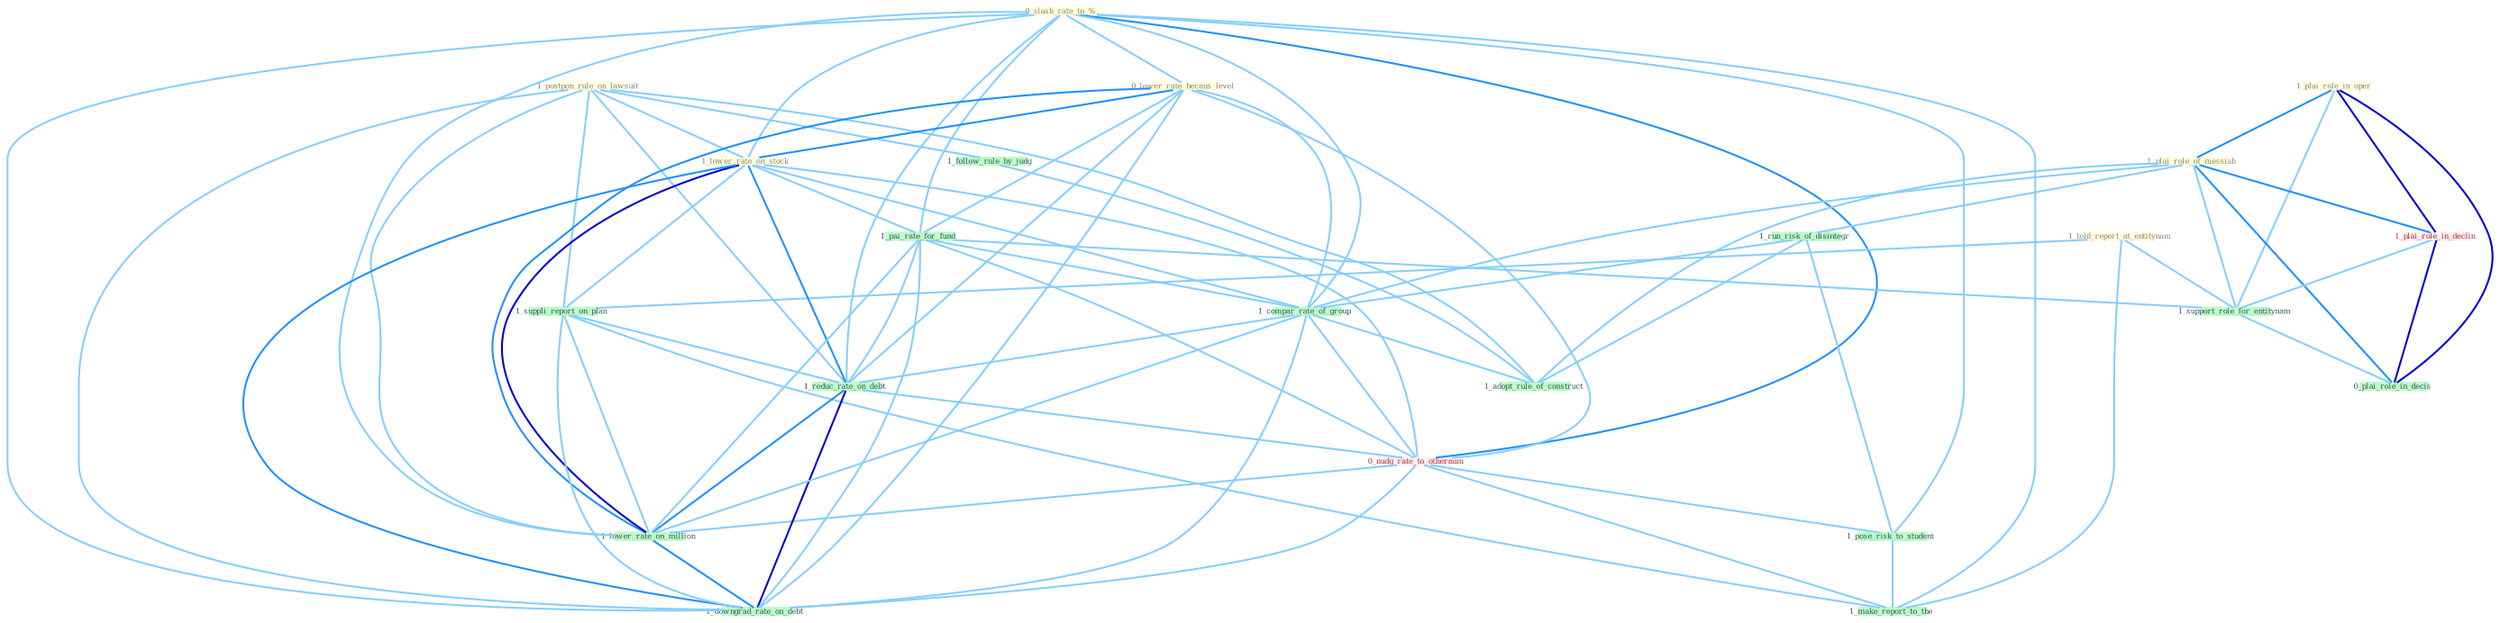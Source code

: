Graph G{ 
    node
    [shape=polygon,style=filled,width=.5,height=.06,color="#BDFCC9",fixedsize=true,fontsize=4,
    fontcolor="#2f4f4f"];
    {node
    [color="#ffffe0", fontcolor="#8b7d6b"] "1_postpon_rule_on_lawsuit " "0_slash_rate_to_% " "0_lower_rate_becaus_level " "1_told_report_at_entitynam " "1_plai_role_in_oper " "1_lower_rate_on_stock " "1_plai_role_of_messiah "}
{node [color="#fff0f5", fontcolor="#b22222"] "1_plai_role_in_declin " "0_nudg_rate_to_othernum "}
edge [color="#B0E2FF"];

	"1_postpon_rule_on_lawsuit " -- "1_lower_rate_on_stock " [w="1", color="#87cefa" ];
	"1_postpon_rule_on_lawsuit " -- "1_suppli_report_on_plan " [w="1", color="#87cefa" ];
	"1_postpon_rule_on_lawsuit " -- "1_follow_rule_by_judg " [w="1", color="#87cefa" ];
	"1_postpon_rule_on_lawsuit " -- "1_reduc_rate_on_debt " [w="1", color="#87cefa" ];
	"1_postpon_rule_on_lawsuit " -- "1_adopt_rule_of_construct " [w="1", color="#87cefa" ];
	"1_postpon_rule_on_lawsuit " -- "1_lower_rate_on_million " [w="1", color="#87cefa" ];
	"1_postpon_rule_on_lawsuit " -- "1_downgrad_rate_on_debt " [w="1", color="#87cefa" ];
	"0_slash_rate_to_% " -- "0_lower_rate_becaus_level " [w="1", color="#87cefa" ];
	"0_slash_rate_to_% " -- "1_lower_rate_on_stock " [w="1", color="#87cefa" ];
	"0_slash_rate_to_% " -- "1_pai_rate_for_fund " [w="1", color="#87cefa" ];
	"0_slash_rate_to_% " -- "1_compar_rate_of_group " [w="1", color="#87cefa" ];
	"0_slash_rate_to_% " -- "1_reduc_rate_on_debt " [w="1", color="#87cefa" ];
	"0_slash_rate_to_% " -- "0_nudg_rate_to_othernum " [w="2", color="#1e90ff" , len=0.8];
	"0_slash_rate_to_% " -- "1_pose_risk_to_student " [w="1", color="#87cefa" ];
	"0_slash_rate_to_% " -- "1_lower_rate_on_million " [w="1", color="#87cefa" ];
	"0_slash_rate_to_% " -- "1_downgrad_rate_on_debt " [w="1", color="#87cefa" ];
	"0_slash_rate_to_% " -- "1_make_report_to_the " [w="1", color="#87cefa" ];
	"0_lower_rate_becaus_level " -- "1_lower_rate_on_stock " [w="2", color="#1e90ff" , len=0.8];
	"0_lower_rate_becaus_level " -- "1_pai_rate_for_fund " [w="1", color="#87cefa" ];
	"0_lower_rate_becaus_level " -- "1_compar_rate_of_group " [w="1", color="#87cefa" ];
	"0_lower_rate_becaus_level " -- "1_reduc_rate_on_debt " [w="1", color="#87cefa" ];
	"0_lower_rate_becaus_level " -- "0_nudg_rate_to_othernum " [w="1", color="#87cefa" ];
	"0_lower_rate_becaus_level " -- "1_lower_rate_on_million " [w="2", color="#1e90ff" , len=0.8];
	"0_lower_rate_becaus_level " -- "1_downgrad_rate_on_debt " [w="1", color="#87cefa" ];
	"1_told_report_at_entitynam " -- "1_suppli_report_on_plan " [w="1", color="#87cefa" ];
	"1_told_report_at_entitynam " -- "1_support_role_for_entitynam " [w="1", color="#87cefa" ];
	"1_told_report_at_entitynam " -- "1_make_report_to_the " [w="1", color="#87cefa" ];
	"1_plai_role_in_oper " -- "1_plai_role_of_messiah " [w="2", color="#1e90ff" , len=0.8];
	"1_plai_role_in_oper " -- "1_plai_role_in_declin " [w="3", color="#0000cd" , len=0.6];
	"1_plai_role_in_oper " -- "1_support_role_for_entitynam " [w="1", color="#87cefa" ];
	"1_plai_role_in_oper " -- "0_plai_role_in_decis " [w="3", color="#0000cd" , len=0.6];
	"1_lower_rate_on_stock " -- "1_suppli_report_on_plan " [w="1", color="#87cefa" ];
	"1_lower_rate_on_stock " -- "1_pai_rate_for_fund " [w="1", color="#87cefa" ];
	"1_lower_rate_on_stock " -- "1_compar_rate_of_group " [w="1", color="#87cefa" ];
	"1_lower_rate_on_stock " -- "1_reduc_rate_on_debt " [w="2", color="#1e90ff" , len=0.8];
	"1_lower_rate_on_stock " -- "0_nudg_rate_to_othernum " [w="1", color="#87cefa" ];
	"1_lower_rate_on_stock " -- "1_lower_rate_on_million " [w="3", color="#0000cd" , len=0.6];
	"1_lower_rate_on_stock " -- "1_downgrad_rate_on_debt " [w="2", color="#1e90ff" , len=0.8];
	"1_plai_role_of_messiah " -- "1_run_risk_of_disintegr " [w="1", color="#87cefa" ];
	"1_plai_role_of_messiah " -- "1_plai_role_in_declin " [w="2", color="#1e90ff" , len=0.8];
	"1_plai_role_of_messiah " -- "1_compar_rate_of_group " [w="1", color="#87cefa" ];
	"1_plai_role_of_messiah " -- "1_support_role_for_entitynam " [w="1", color="#87cefa" ];
	"1_plai_role_of_messiah " -- "0_plai_role_in_decis " [w="2", color="#1e90ff" , len=0.8];
	"1_plai_role_of_messiah " -- "1_adopt_rule_of_construct " [w="1", color="#87cefa" ];
	"1_run_risk_of_disintegr " -- "1_compar_rate_of_group " [w="1", color="#87cefa" ];
	"1_run_risk_of_disintegr " -- "1_pose_risk_to_student " [w="1", color="#87cefa" ];
	"1_run_risk_of_disintegr " -- "1_adopt_rule_of_construct " [w="1", color="#87cefa" ];
	"1_plai_role_in_declin " -- "1_support_role_for_entitynam " [w="1", color="#87cefa" ];
	"1_plai_role_in_declin " -- "0_plai_role_in_decis " [w="3", color="#0000cd" , len=0.6];
	"1_suppli_report_on_plan " -- "1_reduc_rate_on_debt " [w="1", color="#87cefa" ];
	"1_suppli_report_on_plan " -- "1_lower_rate_on_million " [w="1", color="#87cefa" ];
	"1_suppli_report_on_plan " -- "1_downgrad_rate_on_debt " [w="1", color="#87cefa" ];
	"1_suppli_report_on_plan " -- "1_make_report_to_the " [w="1", color="#87cefa" ];
	"1_pai_rate_for_fund " -- "1_compar_rate_of_group " [w="1", color="#87cefa" ];
	"1_pai_rate_for_fund " -- "1_reduc_rate_on_debt " [w="1", color="#87cefa" ];
	"1_pai_rate_for_fund " -- "0_nudg_rate_to_othernum " [w="1", color="#87cefa" ];
	"1_pai_rate_for_fund " -- "1_support_role_for_entitynam " [w="1", color="#87cefa" ];
	"1_pai_rate_for_fund " -- "1_lower_rate_on_million " [w="1", color="#87cefa" ];
	"1_pai_rate_for_fund " -- "1_downgrad_rate_on_debt " [w="1", color="#87cefa" ];
	"1_follow_rule_by_judg " -- "1_adopt_rule_of_construct " [w="1", color="#87cefa" ];
	"1_compar_rate_of_group " -- "1_reduc_rate_on_debt " [w="1", color="#87cefa" ];
	"1_compar_rate_of_group " -- "0_nudg_rate_to_othernum " [w="1", color="#87cefa" ];
	"1_compar_rate_of_group " -- "1_adopt_rule_of_construct " [w="1", color="#87cefa" ];
	"1_compar_rate_of_group " -- "1_lower_rate_on_million " [w="1", color="#87cefa" ];
	"1_compar_rate_of_group " -- "1_downgrad_rate_on_debt " [w="1", color="#87cefa" ];
	"1_reduc_rate_on_debt " -- "0_nudg_rate_to_othernum " [w="1", color="#87cefa" ];
	"1_reduc_rate_on_debt " -- "1_lower_rate_on_million " [w="2", color="#1e90ff" , len=0.8];
	"1_reduc_rate_on_debt " -- "1_downgrad_rate_on_debt " [w="3", color="#0000cd" , len=0.6];
	"0_nudg_rate_to_othernum " -- "1_pose_risk_to_student " [w="1", color="#87cefa" ];
	"0_nudg_rate_to_othernum " -- "1_lower_rate_on_million " [w="1", color="#87cefa" ];
	"0_nudg_rate_to_othernum " -- "1_downgrad_rate_on_debt " [w="1", color="#87cefa" ];
	"0_nudg_rate_to_othernum " -- "1_make_report_to_the " [w="1", color="#87cefa" ];
	"1_support_role_for_entitynam " -- "0_plai_role_in_decis " [w="1", color="#87cefa" ];
	"1_pose_risk_to_student " -- "1_make_report_to_the " [w="1", color="#87cefa" ];
	"1_lower_rate_on_million " -- "1_downgrad_rate_on_debt " [w="2", color="#1e90ff" , len=0.8];
}